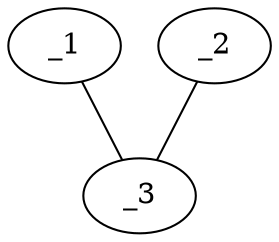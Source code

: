 graph obj28_335 {
	_1	 [dim=64,
		histo1="0.981826",
		histo10=0,
		histo11=0,
		histo12=0,
		histo13=0,
		histo14=0,
		histo15=0,
		histo16=0,
		histo17=0,
		histo18=0,
		histo19=0,
		histo2="0.00440589",
		histo20=0,
		histo21="0.000550737",
		histo22="0.00192758",
		histo23=0,
		histo24=0,
		histo25=0,
		histo26="0.00110147",
		histo27=0,
		histo28=0,
		histo29=0,
		histo3=0,
		histo30=0,
		histo31=0,
		histo32=0,
		histo33=0,
		histo34=0,
		histo35=0,
		histo36=0,
		histo37=0,
		histo38=0,
		histo39=0,
		histo4=0,
		histo40=0,
		histo41=0,
		histo42="0.000137684",
		histo43="0.00316674",
		histo44=0,
		histo45=0,
		histo46=0,
		histo47="0.000963789",
		histo48=0,
		histo49=0,
		histo5="0.00440589",
		histo50=0,
		histo51=0,
		histo52=0,
		histo53=0,
		histo54=0,
		histo55=0,
		histo56=0,
		histo57=0,
		histo58=0,
		histo59=0,
		histo6=0,
		histo60=0,
		histo61=0,
		histo62=0,
		histo63="0.000137684",
		histo64="0.00137684",
		histo7=0,
		histo8=0,
		histo9=0];
	_3	 [dim=64,
		histo1=0,
		histo10=0,
		histo11=0,
		histo12=0,
		histo13=0,
		histo14=0,
		histo15=0,
		histo16=0,
		histo17=0,
		histo18=0,
		histo19=0,
		histo2=0,
		histo20=0,
		histo21="0.0282",
		histo22=0,
		histo23=0,
		histo24=0,
		histo25="0.43069",
		histo26="0.00897272",
		histo27=0,
		histo28=0,
		histo29="0.00201428",
		histo3=0,
		histo30=0,
		histo31=0,
		histo32=0,
		histo33=0,
		histo34=0,
		histo35=0,
		histo36=0,
		histo37=0,
		histo38=0,
		histo39=0,
		histo4=0,
		histo40=0,
		histo41=0,
		histo42="0.00531038",
		histo43=0,
		histo44=0,
		histo45="0.000183117",
		histo46=0,
		histo47=0,
		histo48=0,
		histo49=0,
		histo5="0.418605",
		histo50=0,
		histo51=0,
		histo52=0,
		histo53=0,
		histo54=0,
		histo55=0,
		histo56=0,
		histo57=0,
		histo58=0,
		histo59=0,
		histo6=0,
		histo60=0,
		histo61=0,
		histo62=0,
		histo63=0,
		histo64=0,
		histo7=0,
		histo8=0,
		histo9="0.106025"];
	_1 -- _3	 [boundary=1];
	_2	 [dim=64,
		histo1="0.284699",
		histo10=0,
		histo11=0,
		histo12=0,
		histo13=0,
		histo14=0,
		histo15=0,
		histo16=0,
		histo17=0,
		histo18=0,
		histo19=0,
		histo2=0,
		histo20=0,
		histo21="0.0346995",
		histo22="0.00245902",
		histo23=0,
		histo24=0,
		histo25="0.00874317",
		histo26="0.00956284",
		histo27=0,
		histo28=0,
		histo29=0,
		histo3=0,
		histo30=0,
		histo31=0,
		histo32=0,
		histo33=0,
		histo34=0,
		histo35=0,
		histo36=0,
		histo37=0,
		histo38=0,
		histo39=0,
		histo4=0,
		histo40=0,
		histo41=0,
		histo42="0.0010929",
		histo43="0.00136612",
		histo44=0,
		histo45=0,
		histo46=0,
		histo47="0.0010929",
		histo48=0,
		histo49=0,
		histo5="0.656284",
		histo50=0,
		histo51=0,
		histo52=0,
		histo53=0,
		histo54=0,
		histo55=0,
		histo56=0,
		histo57=0,
		histo58=0,
		histo59=0,
		histo6=0,
		histo60=0,
		histo61=0,
		histo62=0,
		histo63=0,
		histo64=0,
		histo7=0,
		histo8=0,
		histo9=0];
	_2 -- _3	 [boundary=834];
}
